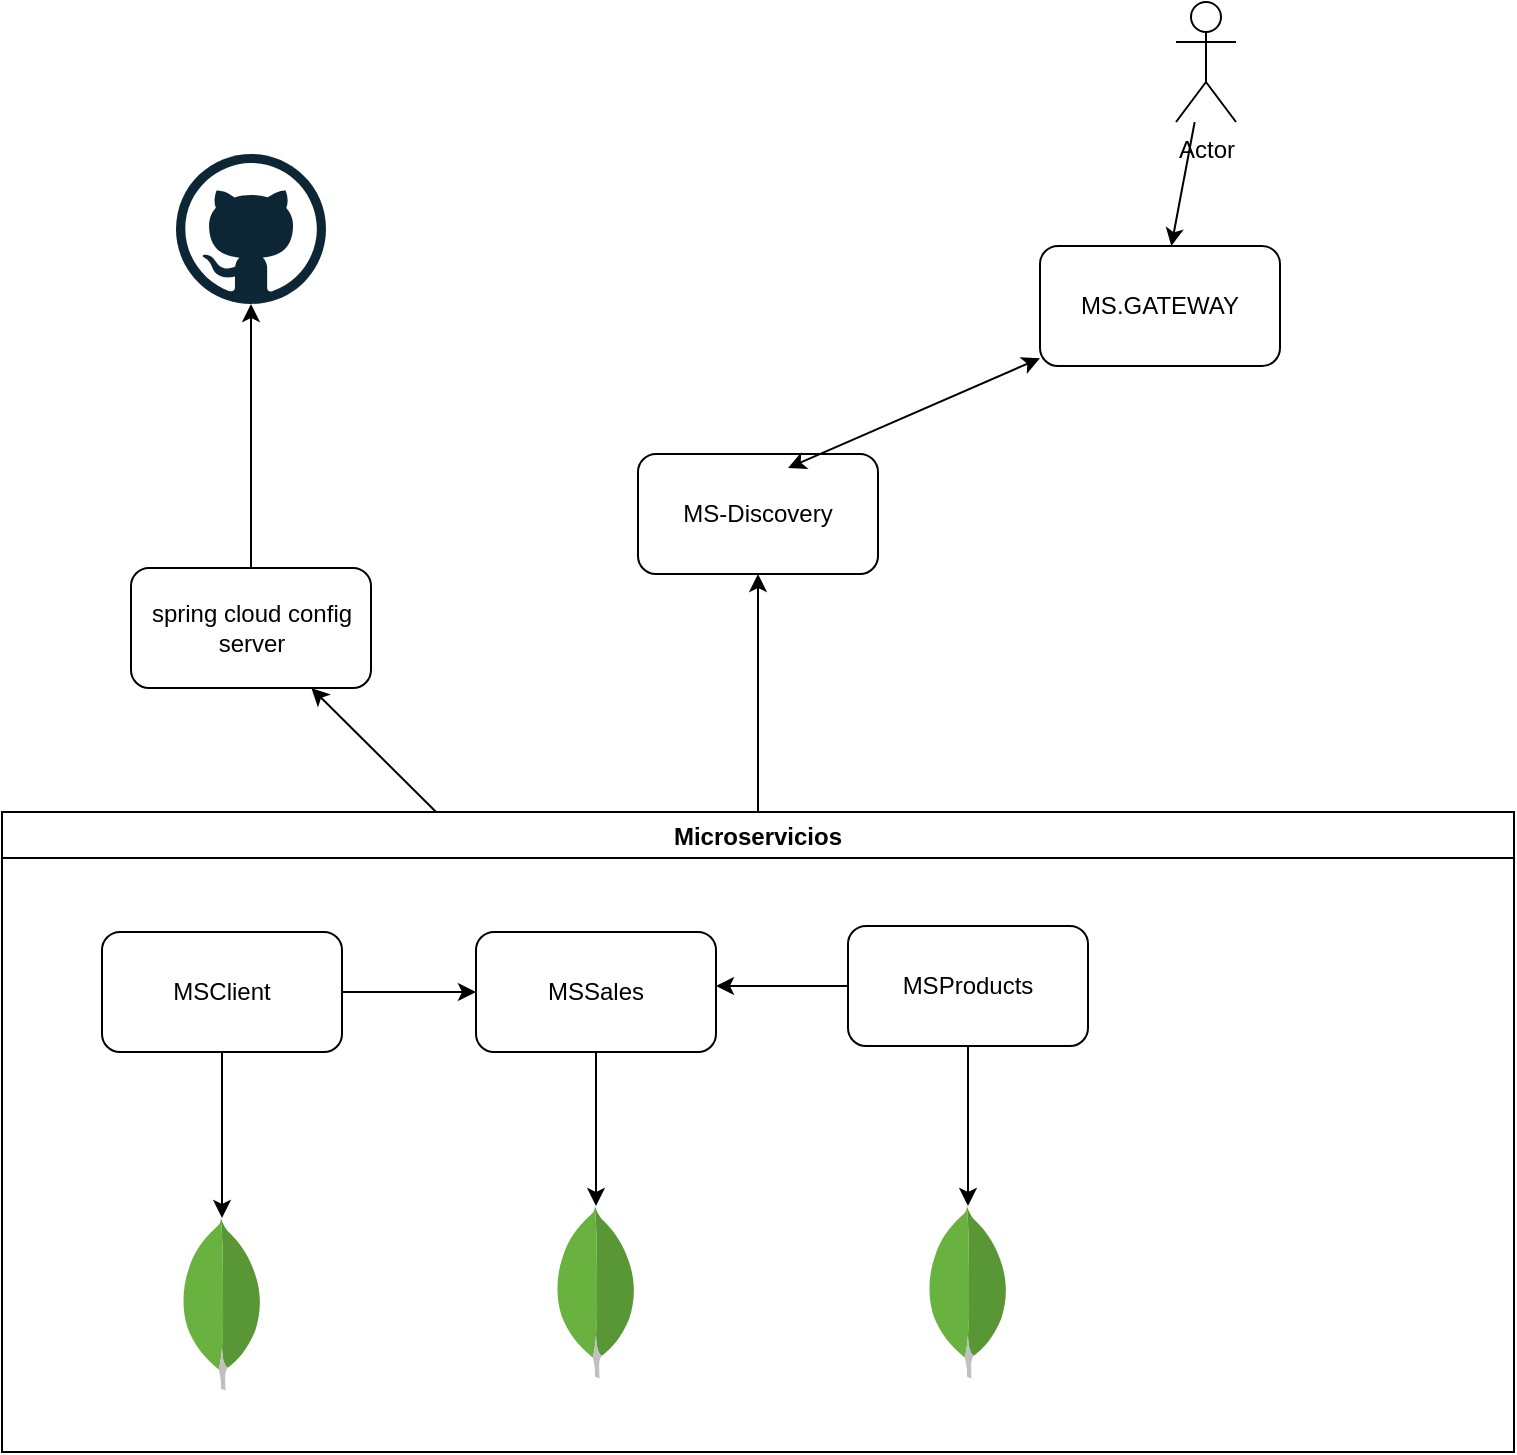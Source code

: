 <mxfile version="14.8.1" type="device"><diagram id="60dDJxIYFEsfsLh9ttuz" name="Page-1"><mxGraphModel dx="1422" dy="3132" grid="0" gridSize="10" guides="1" tooltips="1" connect="1" arrows="1" fold="1" page="1" pageScale="1" pageWidth="827" pageHeight="1169" background="none" math="0" shadow="0"><root><mxCell id="0"/><mxCell id="1" parent="0"/><mxCell id="kSkQl4vreCL8ChjPLTnH-8" style="edgeStyle=orthogonalEdgeStyle;rounded=0;orthogonalLoop=1;jettySize=auto;html=1;" parent="1" source="klmmPDJRtt_HLgbDGjna-13" target="JUhYm3PO4TYNZJzOIT4d-6" edge="1"><mxGeometry relative="1" as="geometry"><mxPoint x="159" y="-2149" as="targetPoint"/></mxGeometry></mxCell><mxCell id="klmmPDJRtt_HLgbDGjna-13" value="spring cloud config server" style="rounded=1;whiteSpace=wrap;html=1;" parent="1" vertex="1"><mxGeometry x="93.5" y="-2026" width="120" height="60" as="geometry"/></mxCell><mxCell id="jpqpTq20g_OJKVMwTmPv-3" style="rounded=0;orthogonalLoop=1;jettySize=auto;html=1;" parent="1" source="jpqpTq20g_OJKVMwTmPv-2" target="klmmPDJRtt_HLgbDGjna-13" edge="1"><mxGeometry relative="1" as="geometry"/></mxCell><mxCell id="jpqpTq20g_OJKVMwTmPv-2" value="Microservicios" style="swimlane;" parent="1" vertex="1"><mxGeometry x="29" y="-1904" width="756" height="320" as="geometry"/></mxCell><mxCell id="jpqpTq20g_OJKVMwTmPv-5" style="edgeStyle=orthogonalEdgeStyle;rounded=0;orthogonalLoop=1;jettySize=auto;html=1;" parent="jpqpTq20g_OJKVMwTmPv-2" source="klmmPDJRtt_HLgbDGjna-2" target="jpqpTq20g_OJKVMwTmPv-4" edge="1"><mxGeometry relative="1" as="geometry"><Array as="points"><mxPoint x="298" y="110"/><mxPoint x="298" y="110"/></Array></mxGeometry></mxCell><mxCell id="JUhYm3PO4TYNZJzOIT4d-3" style="edgeStyle=orthogonalEdgeStyle;rounded=0;orthogonalLoop=1;jettySize=auto;html=1;" edge="1" parent="jpqpTq20g_OJKVMwTmPv-2" source="klmmPDJRtt_HLgbDGjna-2" target="JUhYm3PO4TYNZJzOIT4d-1"><mxGeometry relative="1" as="geometry"/></mxCell><mxCell id="klmmPDJRtt_HLgbDGjna-2" value="MSClient" style="rounded=1;whiteSpace=wrap;html=1;" parent="jpqpTq20g_OJKVMwTmPv-2" vertex="1"><mxGeometry x="50" y="60" width="120" height="60" as="geometry"/></mxCell><mxCell id="jpqpTq20g_OJKVMwTmPv-6" style="edgeStyle=orthogonalEdgeStyle;rounded=0;orthogonalLoop=1;jettySize=auto;html=1;" parent="jpqpTq20g_OJKVMwTmPv-2" source="klmmPDJRtt_HLgbDGjna-5" target="jpqpTq20g_OJKVMwTmPv-4" edge="1"><mxGeometry relative="1" as="geometry"><Array as="points"><mxPoint x="488" y="110"/><mxPoint x="488" y="110"/></Array></mxGeometry></mxCell><mxCell id="klmmPDJRtt_HLgbDGjna-5" value="MSProducts" style="rounded=1;whiteSpace=wrap;html=1;" parent="jpqpTq20g_OJKVMwTmPv-2" vertex="1"><mxGeometry x="423" y="57" width="120" height="60" as="geometry"/></mxCell><mxCell id="kSkQl4vreCL8ChjPLTnH-3" style="edgeStyle=orthogonalEdgeStyle;rounded=0;orthogonalLoop=1;jettySize=auto;html=1;" parent="jpqpTq20g_OJKVMwTmPv-2" source="klmmPDJRtt_HLgbDGjna-5" target="JUhYm3PO4TYNZJzOIT4d-5" edge="1"><mxGeometry relative="1" as="geometry"><mxPoint x="483" y="196" as="targetPoint"/></mxGeometry></mxCell><mxCell id="jpqpTq20g_OJKVMwTmPv-8" style="edgeStyle=orthogonalEdgeStyle;rounded=0;orthogonalLoop=1;jettySize=auto;html=1;" parent="jpqpTq20g_OJKVMwTmPv-2" source="jpqpTq20g_OJKVMwTmPv-4" target="JUhYm3PO4TYNZJzOIT4d-4" edge="1"><mxGeometry relative="1" as="geometry"><mxPoint x="297" y="185" as="targetPoint"/></mxGeometry></mxCell><mxCell id="jpqpTq20g_OJKVMwTmPv-4" value="MSSales" style="rounded=1;whiteSpace=wrap;html=1;" parent="jpqpTq20g_OJKVMwTmPv-2" vertex="1"><mxGeometry x="237" y="60" width="120" height="60" as="geometry"/></mxCell><mxCell id="JUhYm3PO4TYNZJzOIT4d-1" value="" style="dashed=0;outlineConnect=0;html=1;align=center;labelPosition=center;verticalLabelPosition=bottom;verticalAlign=top;shape=mxgraph.weblogos.mongodb" vertex="1" parent="jpqpTq20g_OJKVMwTmPv-2"><mxGeometry x="89.4" y="203" width="41.2" height="86.2" as="geometry"/></mxCell><mxCell id="JUhYm3PO4TYNZJzOIT4d-5" value="" style="dashed=0;outlineConnect=0;html=1;align=center;labelPosition=center;verticalLabelPosition=bottom;verticalAlign=top;shape=mxgraph.weblogos.mongodb" vertex="1" parent="jpqpTq20g_OJKVMwTmPv-2"><mxGeometry x="462.4" y="197" width="41.2" height="86.2" as="geometry"/></mxCell><mxCell id="JUhYm3PO4TYNZJzOIT4d-4" value="" style="dashed=0;outlineConnect=0;html=1;align=center;labelPosition=center;verticalLabelPosition=bottom;verticalAlign=top;shape=mxgraph.weblogos.mongodb" vertex="1" parent="jpqpTq20g_OJKVMwTmPv-2"><mxGeometry x="276.4" y="197" width="41.2" height="86.2" as="geometry"/></mxCell><mxCell id="JUhYm3PO4TYNZJzOIT4d-6" value="" style="dashed=0;outlineConnect=0;html=1;align=center;labelPosition=center;verticalLabelPosition=bottom;verticalAlign=top;shape=mxgraph.weblogos.github" vertex="1" parent="1"><mxGeometry x="116" y="-2233" width="75" height="75" as="geometry"/></mxCell><mxCell id="JUhYm3PO4TYNZJzOIT4d-7" value="MS-Discovery" style="rounded=1;whiteSpace=wrap;html=1;" vertex="1" parent="1"><mxGeometry x="347" y="-2083" width="120" height="60" as="geometry"/></mxCell><mxCell id="JUhYm3PO4TYNZJzOIT4d-8" value="MS.GATEWAY" style="rounded=1;whiteSpace=wrap;html=1;" vertex="1" parent="1"><mxGeometry x="548" y="-2187" width="120" height="60" as="geometry"/></mxCell><mxCell id="JUhYm3PO4TYNZJzOIT4d-9" value="" style="endArrow=classic;html=1;" edge="1" parent="1" source="jpqpTq20g_OJKVMwTmPv-2" target="JUhYm3PO4TYNZJzOIT4d-7"><mxGeometry width="50" height="50" relative="1" as="geometry"><mxPoint x="557" y="-1852" as="sourcePoint"/><mxPoint x="607" y="-1902" as="targetPoint"/></mxGeometry></mxCell><mxCell id="JUhYm3PO4TYNZJzOIT4d-12" value="" style="endArrow=classic;startArrow=classic;html=1;" edge="1" parent="1" target="JUhYm3PO4TYNZJzOIT4d-8"><mxGeometry width="50" height="50" relative="1" as="geometry"><mxPoint x="422" y="-2076" as="sourcePoint"/><mxPoint x="472" y="-2156" as="targetPoint"/></mxGeometry></mxCell><mxCell id="JUhYm3PO4TYNZJzOIT4d-14" style="edgeStyle=none;rounded=0;orthogonalLoop=1;jettySize=auto;html=1;" edge="1" parent="1" source="JUhYm3PO4TYNZJzOIT4d-13" target="JUhYm3PO4TYNZJzOIT4d-8"><mxGeometry relative="1" as="geometry"/></mxCell><mxCell id="JUhYm3PO4TYNZJzOIT4d-13" value="Actor" style="shape=umlActor;verticalLabelPosition=bottom;verticalAlign=top;html=1;outlineConnect=0;" vertex="1" parent="1"><mxGeometry x="616" y="-2309" width="30" height="60" as="geometry"/></mxCell></root></mxGraphModel></diagram></mxfile>